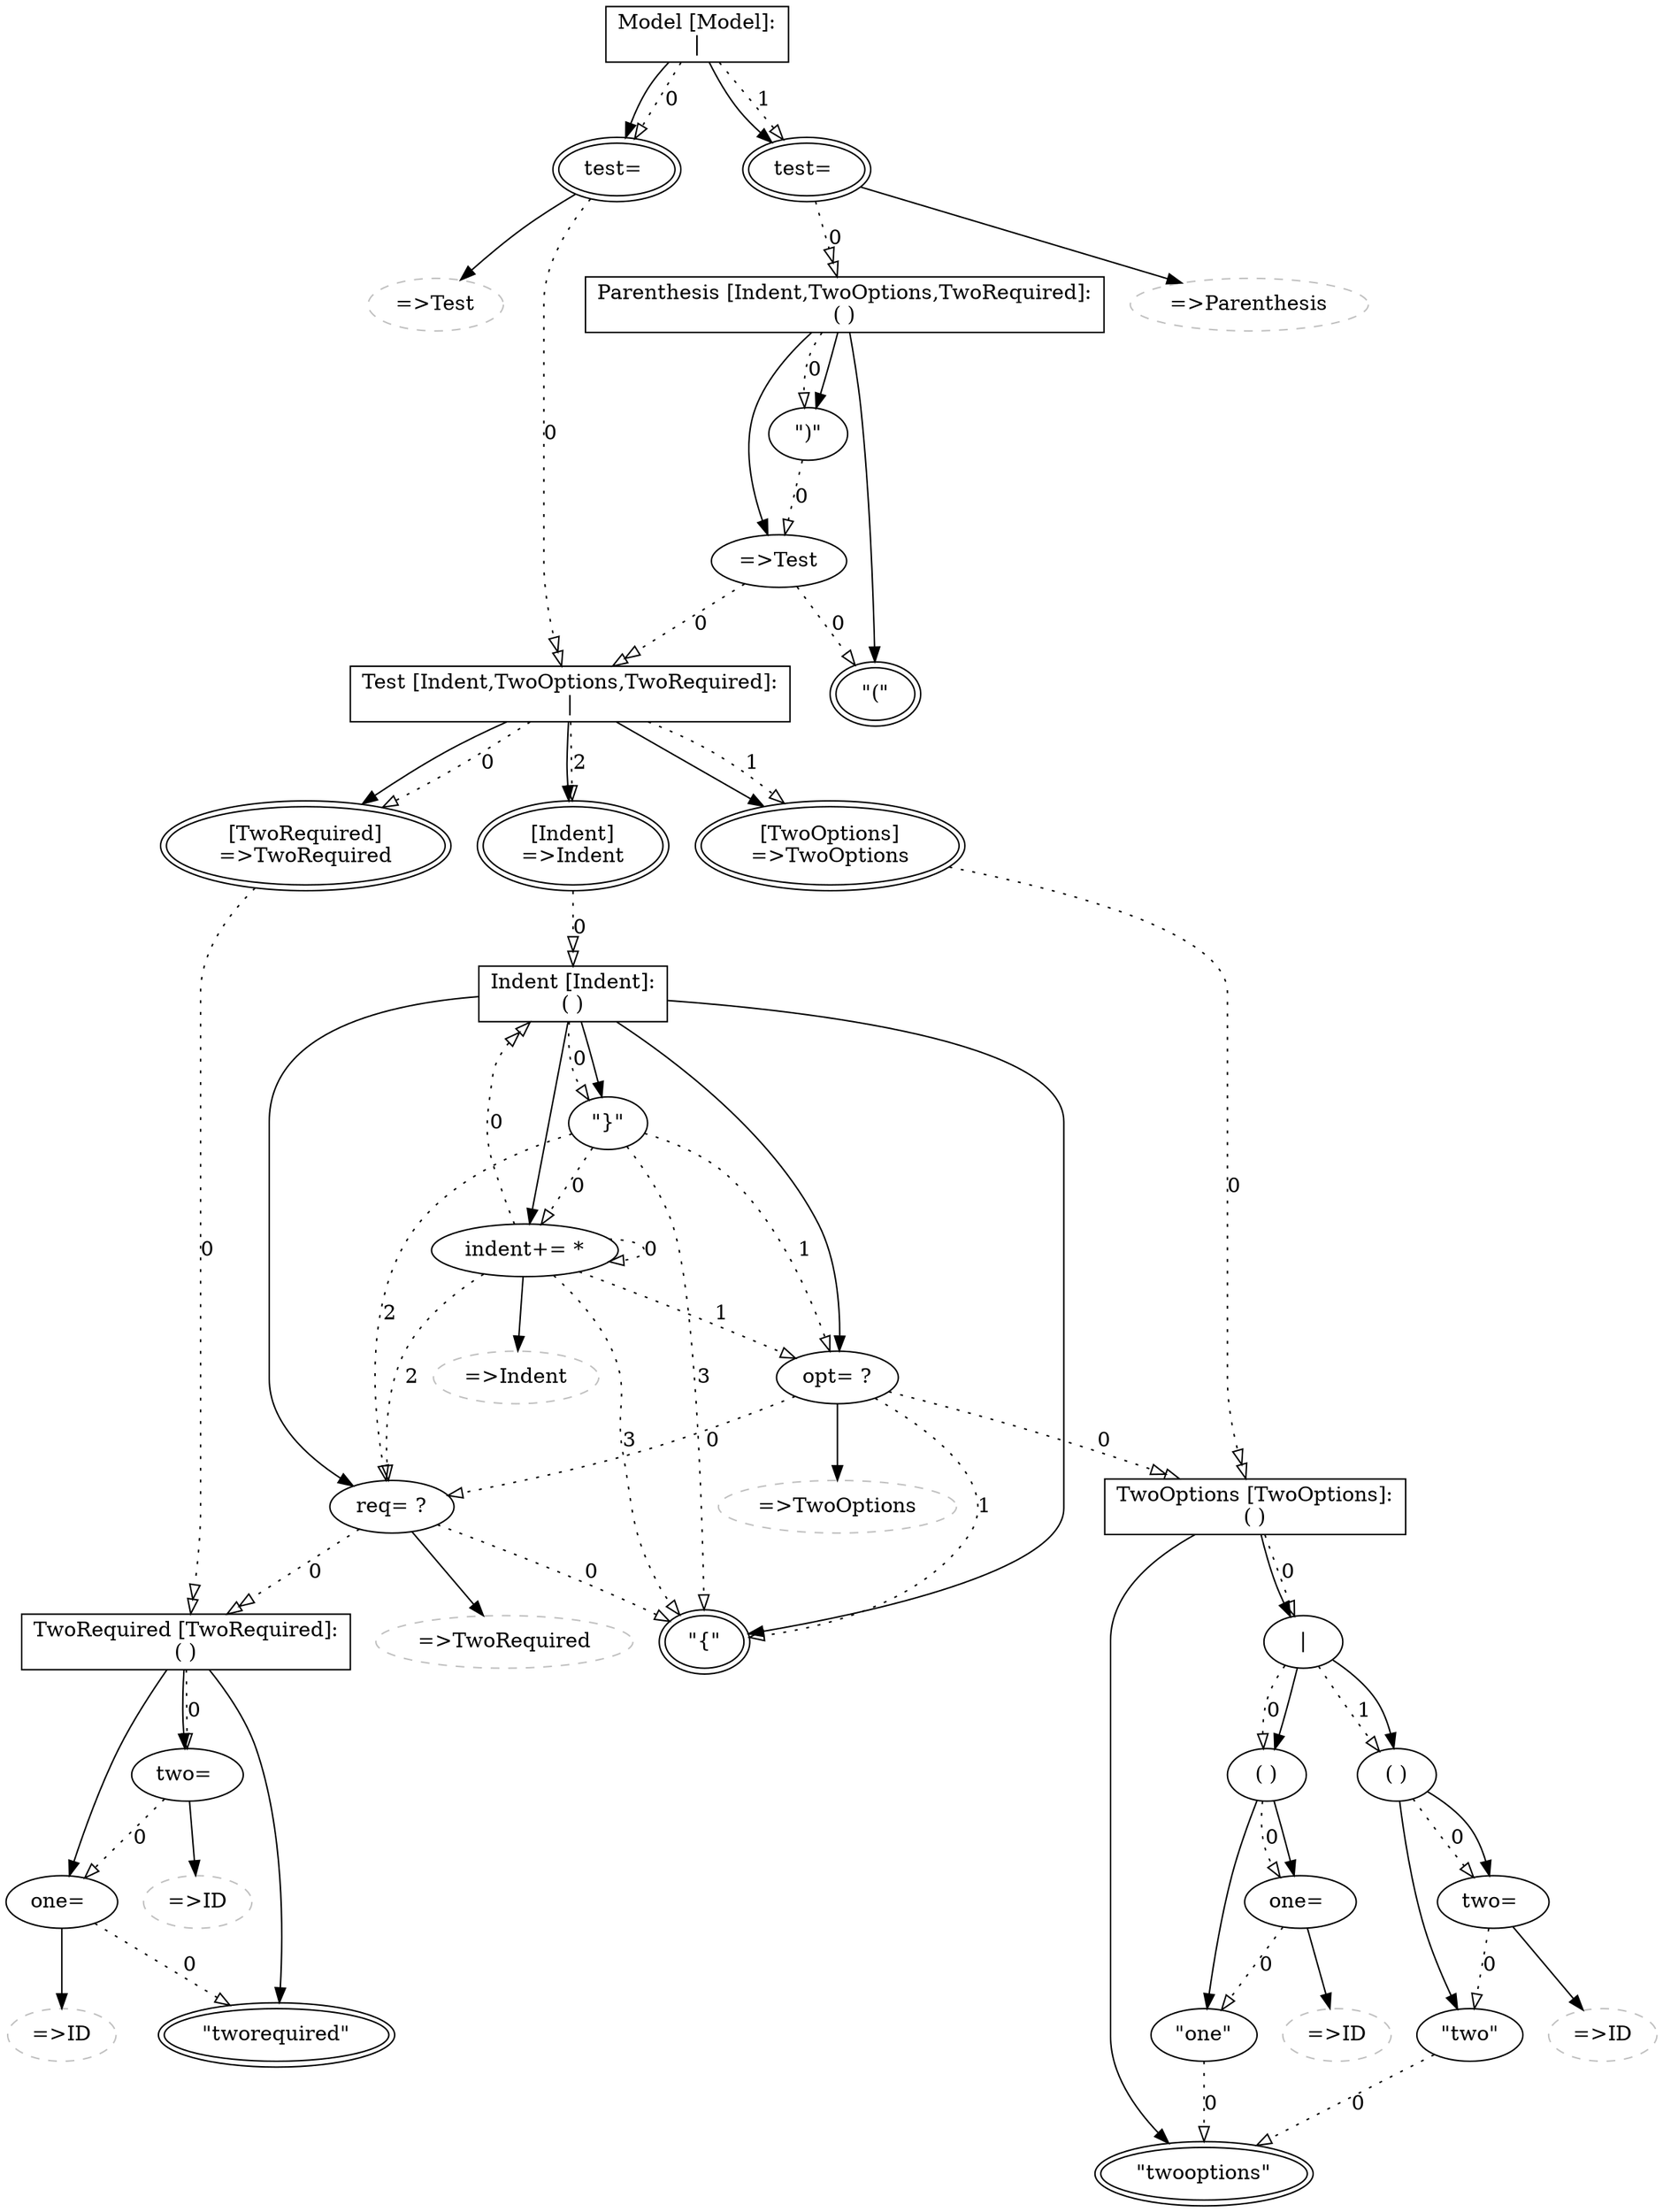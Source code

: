 ## This is a Graphviz .dot file (http://www.graphviz.org/)
## You can use the command 'dot -Tpdf this.dot > out.pdf' to render it.
digraph G {
alternatives1661717065 [label="Model \[Model\]:\n\|",shape=record];
assignment453882220 [peripheries=2,label="test= "];
rulecall536557396 [style=dashed,color=grey,label="=\>Test"];
assignment636320819 [peripheries=2,label="test= "];
rulecall175442873 [style=dashed,color=grey,label="=\>Parenthesis"];
group1245513233 [label="Parenthesis \[Indent,TwoOptions,TwoRequired\]:\n( )",shape=record];
keyword1817799722 [peripheries=2,label="\"(\""];
rulecall1657565432 [label="=\>Test"];
keyword1544346740 [label="\")\""];
alternatives656506022 [label="Test \[Indent,TwoOptions,TwoRequired\]:\n\|",shape=record];
rulecall125733468 [peripheries=2,label="\[TwoRequired\]\n=\>TwoRequired"];
rulecall78488028 [peripheries=2,label="\[TwoOptions\]\n=\>TwoOptions"];
rulecall593327338 [peripheries=2,label="\[Indent\]\n=\>Indent"];
group1471869807 [label="TwoRequired \[TwoRequired\]:\n( )",shape=record];
keyword851716456 [peripheries=2,label="\"tworequired\""];
assignment1819968737 [label="one= "];
rulecall1604978538 [style=dashed,color=grey,label="=\>ID"];
assignment332198199 [label="two= "];
rulecall1945132040 [style=dashed,color=grey,label="=\>ID"];
group403737158 [label="TwoOptions \[TwoOptions\]:\n( )",shape=record];
keyword1709573633 [peripheries=2,label="\"twooptions\""];
alternatives1620336618 [label="\|"];
group757411119 [label="( )"];
keyword1673101264 [label="\"one\""];
assignment662070230 [label="one= "];
rulecall1301580503 [style=dashed,color=grey,label="=\>ID"];
group1395085579 [label="( )"];
keyword976868307 [label="\"two\""];
assignment713154434 [label="two= "];
rulecall880338331 [style=dashed,color=grey,label="=\>ID"];
group1884173287 [label="Indent \[Indent\]:\n( )",shape=record];
keyword506575947 [peripheries=2,label="\"{\""];
assignment1396764521 [label="req= ?"];
rulecall1277559090 [style=dashed,color=grey,label="=\>TwoRequired"];
assignment1394122924 [label="opt= ?"];
rulecall1977394898 [style=dashed,color=grey,label="=\>TwoOptions"];
assignment1766613361 [label="indent+= *"];
rulecall361854905 [style=dashed,color=grey,label="=\>Indent"];
keyword21700031 [label="\"}\""];
assignment453882220->rulecall536557396 [];
assignment453882220->alternatives656506022 [style=dotted,label=0,arrowhead=onormalonormal];
alternatives1661717065->assignment453882220 [];
assignment636320819->rulecall175442873 [];
assignment636320819->group1245513233 [style=dotted,label=0,arrowhead=onormalonormal];
alternatives1661717065->assignment636320819 [];
alternatives1661717065->assignment453882220 [style=dotted,label=0,arrowhead=onormal];
alternatives1661717065->assignment636320819 [style=dotted,label=1,arrowhead=onormal];
group1245513233->keyword1817799722 [];
rulecall1657565432->alternatives656506022 [style=dotted,label=0,arrowhead=onormalonormal];
rulecall1657565432->keyword1817799722 [style=dotted,label=0,arrowtail=odot,arrowhead=onormal];
group1245513233->rulecall1657565432 [];
keyword1544346740->rulecall1657565432 [style=dotted,label=0,arrowhead=onormal];
group1245513233->keyword1544346740 [];
group1245513233->keyword1544346740 [style=dotted,label=0,arrowhead=onormal];
rulecall125733468->group1471869807 [style=dotted,label=0,arrowhead=onormalonormal];
alternatives656506022->rulecall125733468 [];
rulecall78488028->group403737158 [style=dotted,label=0,arrowhead=onormalonormal];
alternatives656506022->rulecall78488028 [];
rulecall593327338->group1884173287 [style=dotted,label=0,arrowhead=onormalonormal];
alternatives656506022->rulecall593327338 [];
alternatives656506022->rulecall125733468 [style=dotted,label=0,arrowhead=onormal];
alternatives656506022->rulecall78488028 [style=dotted,label=1,arrowhead=onormal];
alternatives656506022->rulecall593327338 [style=dotted,label=2,arrowhead=onormal];
group1471869807->keyword851716456 [];
assignment1819968737->rulecall1604978538 [];
assignment1819968737->keyword851716456 [style=dotted,label=0,arrowhead=onormal];
group1471869807->assignment1819968737 [];
assignment332198199->rulecall1945132040 [];
assignment332198199->assignment1819968737 [style=dotted,label=0,arrowhead=onormal];
group1471869807->assignment332198199 [];
group1471869807->assignment332198199 [style=dotted,label=0,arrowhead=onormal];
group403737158->keyword1709573633 [];
keyword1673101264->keyword1709573633 [style=dotted,label=0,arrowhead=onormal];
group757411119->keyword1673101264 [];
assignment662070230->rulecall1301580503 [];
assignment662070230->keyword1673101264 [style=dotted,label=0,arrowhead=onormal];
group757411119->assignment662070230 [];
group757411119->assignment662070230 [style=dotted,label=0,arrowhead=onormal];
alternatives1620336618->group757411119 [];
keyword976868307->keyword1709573633 [style=dotted,label=0,arrowhead=onormal];
group1395085579->keyword976868307 [];
assignment713154434->rulecall880338331 [];
assignment713154434->keyword976868307 [style=dotted,label=0,arrowhead=onormal];
group1395085579->assignment713154434 [];
group1395085579->assignment713154434 [style=dotted,label=0,arrowhead=onormal];
alternatives1620336618->group1395085579 [];
alternatives1620336618->group757411119 [style=dotted,label=0,arrowhead=onormal];
alternatives1620336618->group1395085579 [style=dotted,label=1,arrowhead=onormal];
group403737158->alternatives1620336618 [];
group403737158->alternatives1620336618 [style=dotted,label=0,arrowhead=onormal];
group1884173287->keyword506575947 [];
assignment1396764521->rulecall1277559090 [];
assignment1396764521->group1471869807 [style=dotted,label=0,arrowhead=onormalonormal];
assignment1396764521->keyword506575947 [style=dotted,label=0,arrowtail=odot,arrowhead=onormal];
group1884173287->assignment1396764521 [];
assignment1394122924->rulecall1977394898 [];
assignment1394122924->group403737158 [style=dotted,label=0,arrowhead=onormalonormal];
assignment1394122924->assignment1396764521 [style=dotted,label=0,arrowtail=odot,arrowhead=onormal];
assignment1394122924->keyword506575947 [style=dotted,label=1,arrowtail=odot,arrowhead=onormal];
group1884173287->assignment1394122924 [];
assignment1766613361->rulecall361854905 [];
assignment1766613361->group1884173287 [style=dotted,label=0,arrowhead=onormalonormal];
assignment1766613361->assignment1766613361 [style=dotted,label=0,arrowtail=odot,arrowhead=onormal];
assignment1766613361->assignment1394122924 [style=dotted,label=1,arrowtail=odot,arrowhead=onormal];
assignment1766613361->assignment1396764521 [style=dotted,label=2,arrowtail=odot,arrowhead=onormal];
assignment1766613361->keyword506575947 [style=dotted,label=3,arrowtail=odot,arrowhead=onormal];
group1884173287->assignment1766613361 [];
keyword21700031->assignment1766613361 [style=dotted,label=0,arrowhead=onormal];
keyword21700031->assignment1394122924 [style=dotted,label=1,arrowhead=onormal];
keyword21700031->assignment1396764521 [style=dotted,label=2,arrowhead=onormal];
keyword21700031->keyword506575947 [style=dotted,label=3,arrowhead=onormal];
group1884173287->keyword21700031 [];
group1884173287->keyword21700031 [style=dotted,label=0,arrowhead=onormal];
}

